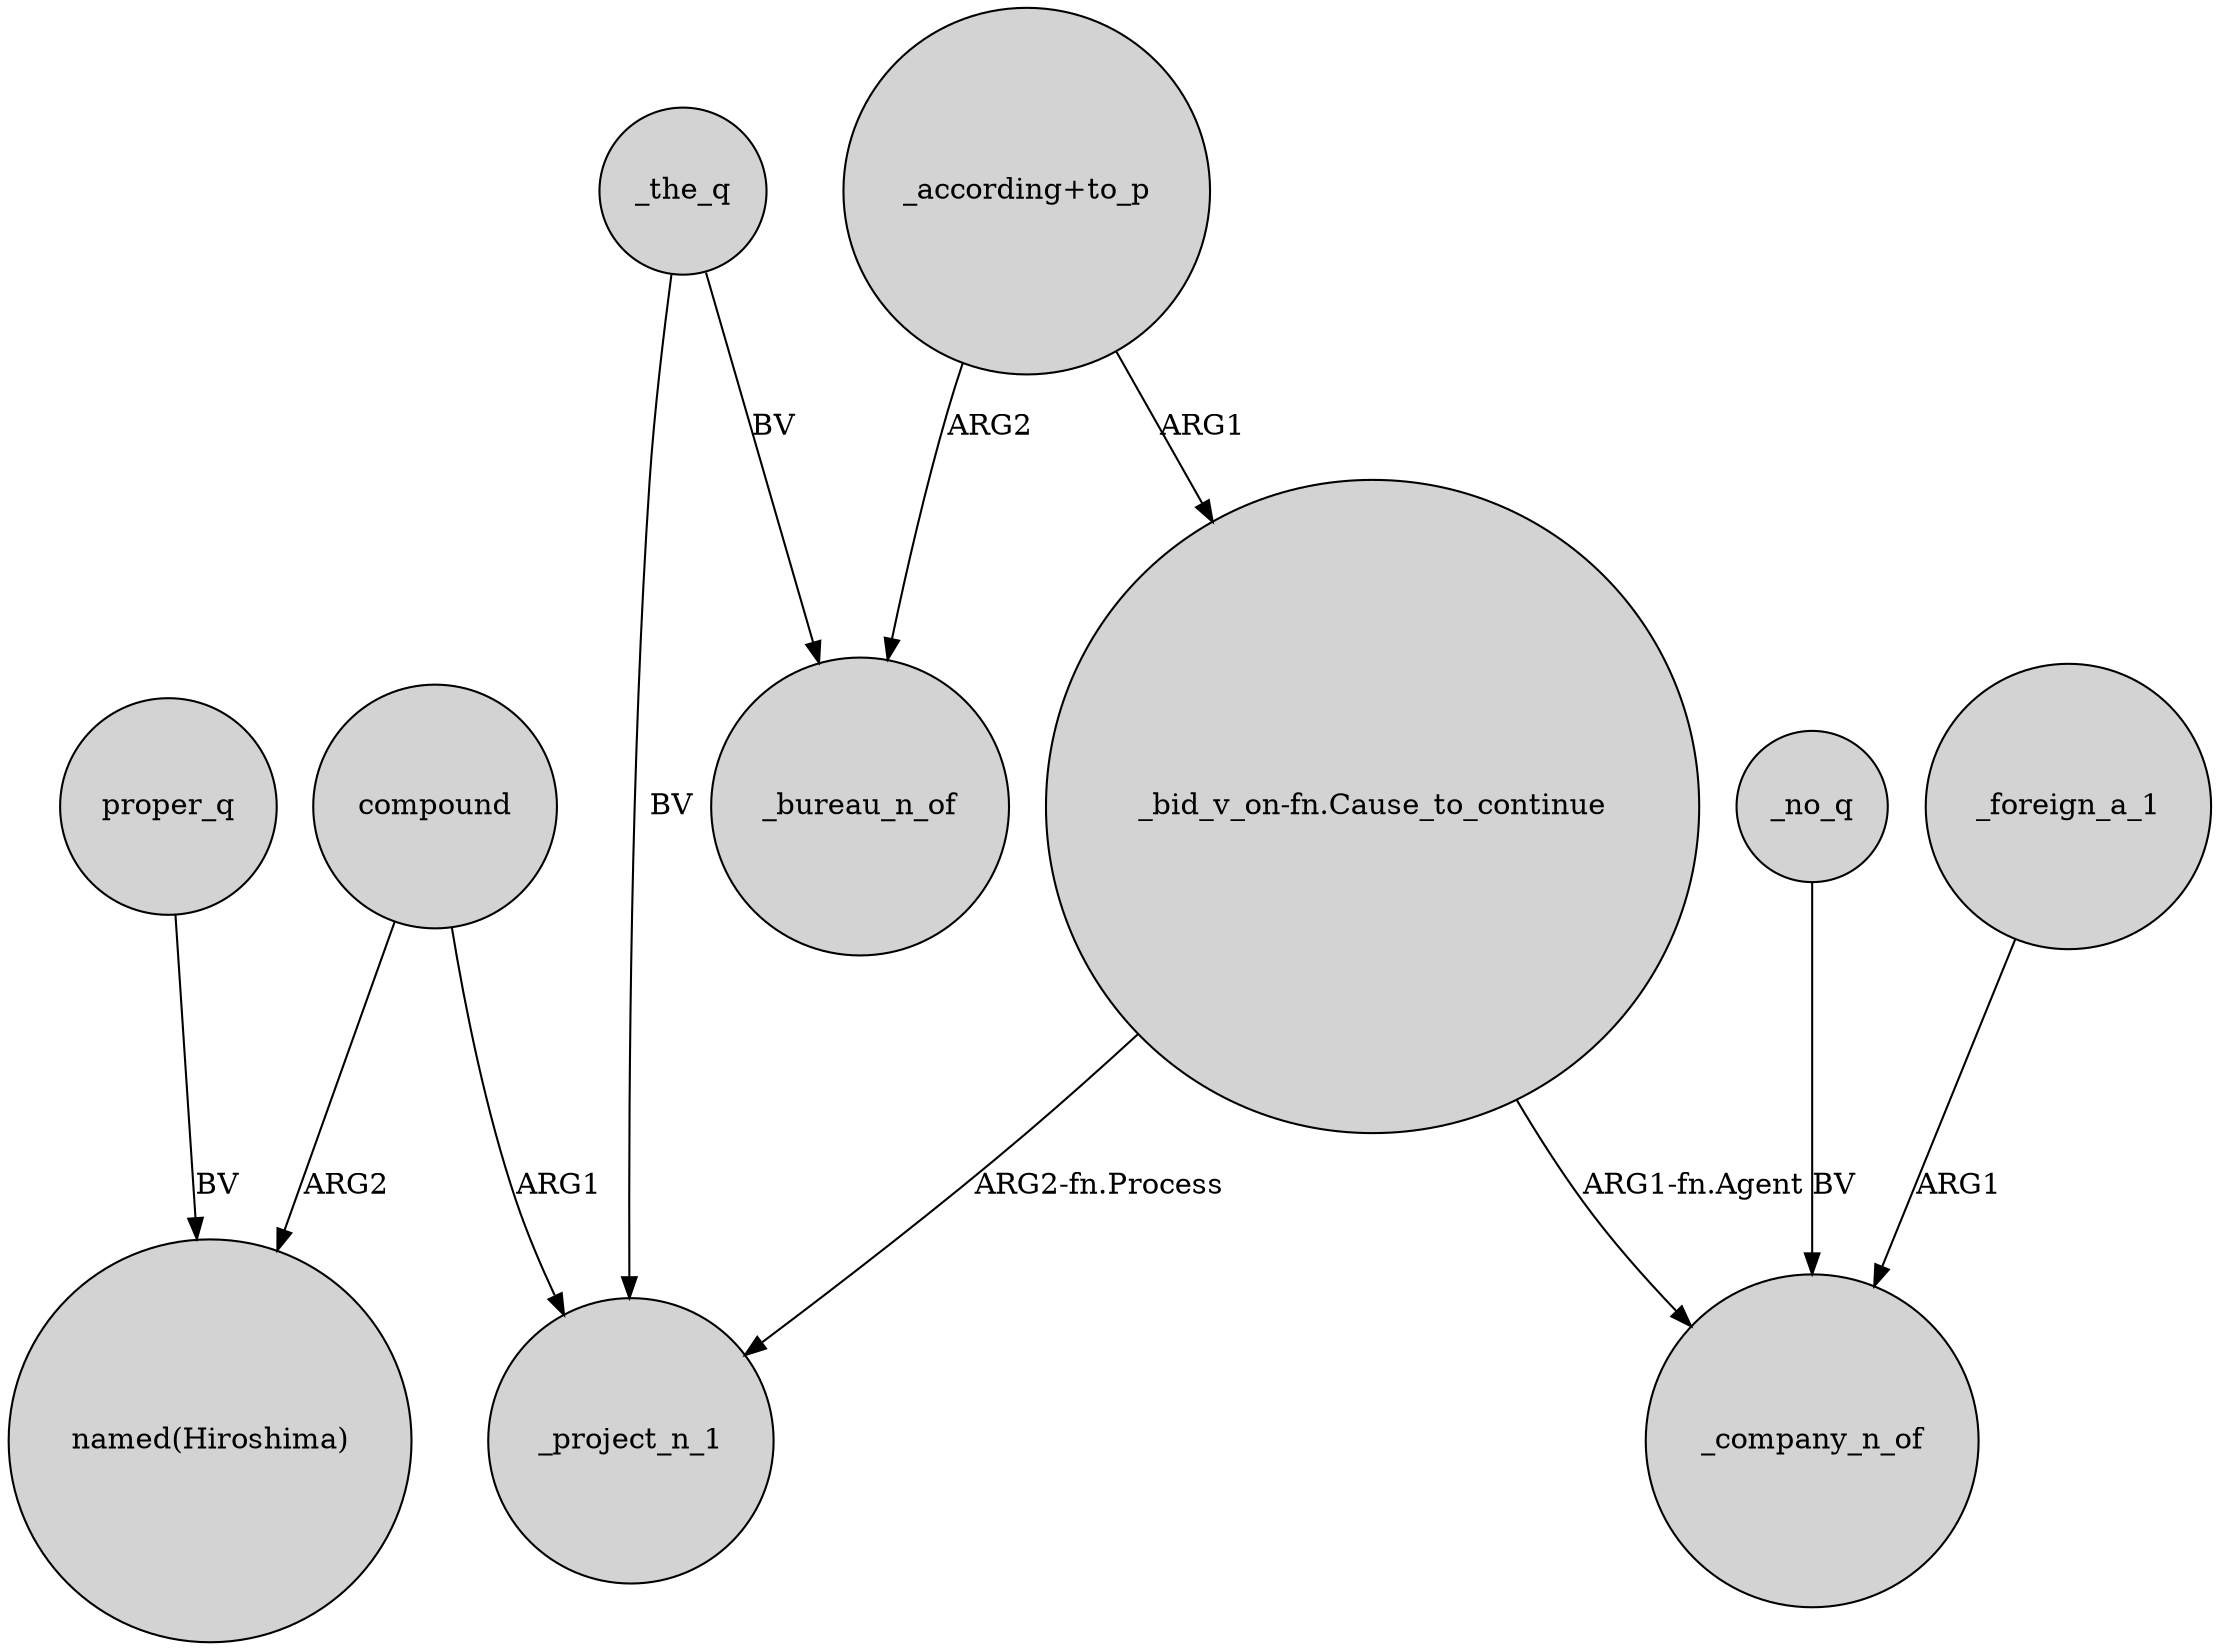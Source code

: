 digraph {
	node [shape=circle style=filled]
	_foreign_a_1 -> _company_n_of [label=ARG1]
	"_bid_v_on-fn.Cause_to_continue" -> _company_n_of [label="ARG1-fn.Agent"]
	compound -> _project_n_1 [label=ARG1]
	_the_q -> _project_n_1 [label=BV]
	"_according+to_p" -> "_bid_v_on-fn.Cause_to_continue" [label=ARG1]
	proper_q -> "named(Hiroshima)" [label=BV]
	"_bid_v_on-fn.Cause_to_continue" -> _project_n_1 [label="ARG2-fn.Process"]
	"_according+to_p" -> _bureau_n_of [label=ARG2]
	_no_q -> _company_n_of [label=BV]
	compound -> "named(Hiroshima)" [label=ARG2]
	_the_q -> _bureau_n_of [label=BV]
}
